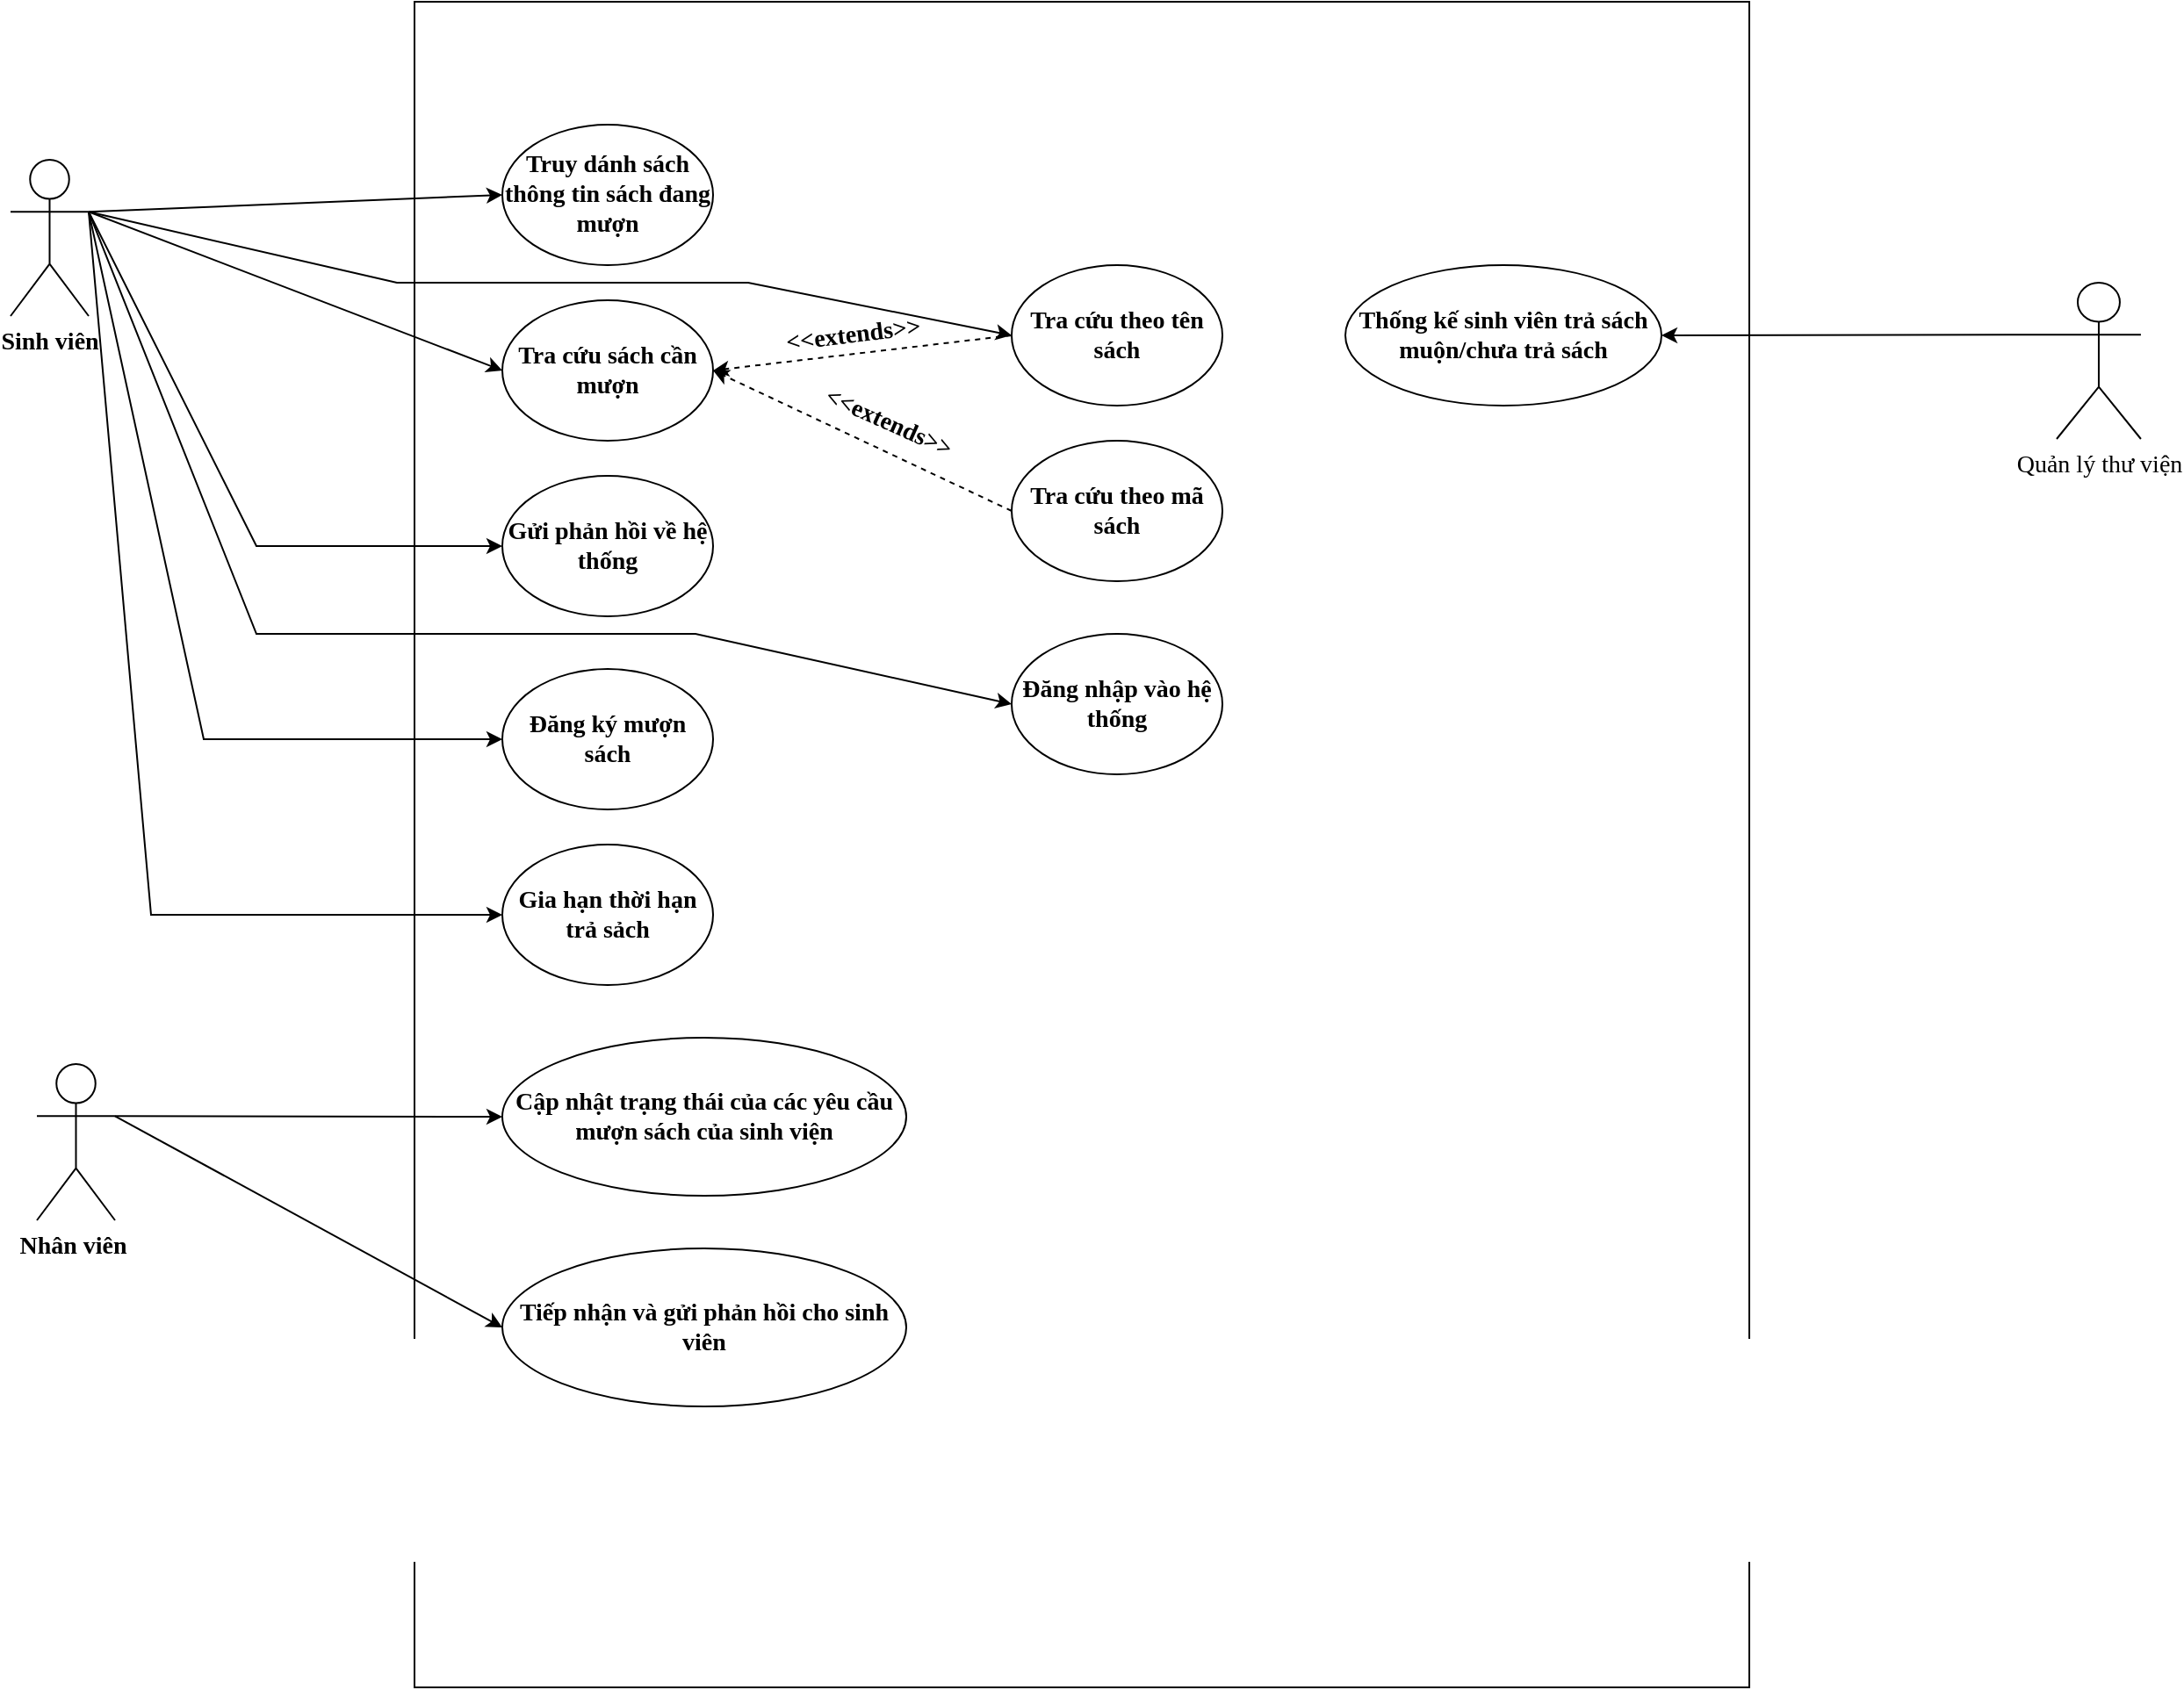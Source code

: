 <mxfile version="11.3.0" type="device" pages="1"><diagram id="LmbFH5y_ioEbUOqVQxar" name="Page-1"><mxGraphModel dx="316" dy="705" grid="1" gridSize="10" guides="1" tooltips="1" connect="1" arrows="1" fold="1" page="1" pageScale="1" pageWidth="850" pageHeight="1100" math="0" shadow="0"><root><mxCell id="0"/><mxCell id="1" parent="0"/><mxCell id="NcbpEbdIRzEfw5Dg_kdr-1" value="" style="rounded=0;whiteSpace=wrap;html=1;fontFamily=Times New Roman;fontSize=14;fontStyle=1" vertex="1" parent="1"><mxGeometry x="340" y="160" width="760" height="960" as="geometry"/></mxCell><mxCell id="NcbpEbdIRzEfw5Dg_kdr-2" value="Truy dánh sách thông tin sách đang mượn" style="ellipse;whiteSpace=wrap;html=1;fontFamily=Times New Roman;fontSize=14;fontStyle=1" vertex="1" parent="1"><mxGeometry x="390" y="230" width="120" height="80" as="geometry"/></mxCell><mxCell id="NcbpEbdIRzEfw5Dg_kdr-3" value="Tra cứu sách cần mượn" style="ellipse;whiteSpace=wrap;html=1;fontFamily=Times New Roman;fontSize=14;fontStyle=1" vertex="1" parent="1"><mxGeometry x="390" y="330" width="120" height="80" as="geometry"/></mxCell><mxCell id="NcbpEbdIRzEfw5Dg_kdr-4" value="Sinh viên" style="shape=umlActor;verticalLabelPosition=bottom;labelBackgroundColor=#ffffff;verticalAlign=top;html=1;outlineConnect=0;fontFamily=Times New Roman;fontSize=14;fontStyle=1;aspect=fixed;" vertex="1" parent="1"><mxGeometry x="110" y="250" width="44.5" height="89" as="geometry"/></mxCell><mxCell id="NcbpEbdIRzEfw5Dg_kdr-6" value="Gửi phản hồi về hệ thống" style="ellipse;whiteSpace=wrap;html=1;fontFamily=Times New Roman;fontSize=14;fontStyle=1" vertex="1" parent="1"><mxGeometry x="390" y="430" width="120" height="80" as="geometry"/></mxCell><mxCell id="NcbpEbdIRzEfw5Dg_kdr-10" value="Đăng ký mượn sách" style="ellipse;whiteSpace=wrap;html=1;fontFamily=Times New Roman;fontSize=14;fontStyle=1" vertex="1" parent="1"><mxGeometry x="390" y="540" width="120" height="80" as="geometry"/></mxCell><mxCell id="NcbpEbdIRzEfw5Dg_kdr-15" value="Gia hạn thời hạn trả sảch" style="ellipse;whiteSpace=wrap;html=1;fontFamily=Times New Roman;fontSize=14;fontStyle=1" vertex="1" parent="1"><mxGeometry x="390" y="640" width="120" height="80" as="geometry"/></mxCell><mxCell id="NcbpEbdIRzEfw5Dg_kdr-17" value="Cập nhật trạng thái của các yêu cầu mượn sách của sinh viện" style="ellipse;whiteSpace=wrap;html=1;fontSize=14;fontFamily=Times New Roman;fontStyle=1" vertex="1" parent="1"><mxGeometry x="390" y="750" width="230" height="90" as="geometry"/></mxCell><mxCell id="NcbpEbdIRzEfw5Dg_kdr-20" value="Nhân viên&amp;nbsp;" style="shape=umlActor;verticalLabelPosition=bottom;labelBackgroundColor=#ffffff;verticalAlign=top;html=1;outlineConnect=0;fontSize=14;fontFamily=Times New Roman;fontStyle=1;aspect=fixed;" vertex="1" parent="1"><mxGeometry x="125" y="765" width="44.5" height="89" as="geometry"/></mxCell><mxCell id="NcbpEbdIRzEfw5Dg_kdr-28" value="" style="endArrow=classic;html=1;fontSize=14;exitX=1;exitY=0.333;exitDx=0;exitDy=0;exitPerimeter=0;entryX=0;entryY=0.5;entryDx=0;entryDy=0;rounded=0;fontFamily=Times New Roman;fontStyle=1" edge="1" parent="1" source="NcbpEbdIRzEfw5Dg_kdr-4" target="NcbpEbdIRzEfw5Dg_kdr-29"><mxGeometry width="50" height="50" relative="1" as="geometry"><mxPoint x="580" y="390" as="sourcePoint"/><mxPoint x="620" y="350" as="targetPoint"/><Array as="points"><mxPoint x="330" y="320"/><mxPoint x="530" y="320"/></Array></mxGeometry></mxCell><mxCell id="NcbpEbdIRzEfw5Dg_kdr-29" value="Tra cứu theo tên sách" style="ellipse;whiteSpace=wrap;html=1;fontSize=14;fontFamily=Times New Roman;fontStyle=1" vertex="1" parent="1"><mxGeometry x="680" y="310" width="120" height="80" as="geometry"/></mxCell><mxCell id="NcbpEbdIRzEfw5Dg_kdr-30" value="Tra cứu theo mã sách" style="ellipse;whiteSpace=wrap;html=1;fontSize=14;fontFamily=Times New Roman;fontStyle=1" vertex="1" parent="1"><mxGeometry x="680" y="410" width="120" height="80" as="geometry"/></mxCell><mxCell id="NcbpEbdIRzEfw5Dg_kdr-31" value="" style="endArrow=classic;html=1;fontSize=14;exitX=1;exitY=0.333;exitDx=0;exitDy=0;exitPerimeter=0;entryX=0;entryY=0.5;entryDx=0;entryDy=0;fontFamily=Times New Roman;fontStyle=1" edge="1" parent="1" source="NcbpEbdIRzEfw5Dg_kdr-4" target="NcbpEbdIRzEfw5Dg_kdr-3"><mxGeometry width="50" height="50" relative="1" as="geometry"><mxPoint x="300" y="410" as="sourcePoint"/><mxPoint x="350" y="360" as="targetPoint"/></mxGeometry></mxCell><mxCell id="NcbpEbdIRzEfw5Dg_kdr-32" value="" style="endArrow=classic;html=1;fontSize=14;exitX=1;exitY=0.333;exitDx=0;exitDy=0;exitPerimeter=0;entryX=0;entryY=0.5;entryDx=0;entryDy=0;fontFamily=Times New Roman;fontStyle=1" edge="1" parent="1" source="NcbpEbdIRzEfw5Dg_kdr-4" target="NcbpEbdIRzEfw5Dg_kdr-2"><mxGeometry width="50" height="50" relative="1" as="geometry"><mxPoint x="150" y="280" as="sourcePoint"/><mxPoint x="400" y="380.0" as="targetPoint"/></mxGeometry></mxCell><mxCell id="NcbpEbdIRzEfw5Dg_kdr-33" value="" style="endArrow=classic;html=1;fontSize=14;exitX=1;exitY=0.333;exitDx=0;exitDy=0;exitPerimeter=0;entryX=0;entryY=0.5;entryDx=0;entryDy=0;fontFamily=Times New Roman;fontStyle=1;rounded=0;" edge="1" parent="1" source="NcbpEbdIRzEfw5Dg_kdr-4" target="NcbpEbdIRzEfw5Dg_kdr-6"><mxGeometry width="50" height="50" relative="1" as="geometry"><mxPoint x="150" y="280" as="sourcePoint"/><mxPoint x="400" y="380.0" as="targetPoint"/><Array as="points"><mxPoint x="250" y="470"/></Array></mxGeometry></mxCell><mxCell id="NcbpEbdIRzEfw5Dg_kdr-34" value="" style="endArrow=classic;html=1;fontSize=14;entryX=0;entryY=0.5;entryDx=0;entryDy=0;fontFamily=Times New Roman;fontStyle=1;exitX=1;exitY=0.333;exitDx=0;exitDy=0;exitPerimeter=0;rounded=0;" edge="1" parent="1" source="NcbpEbdIRzEfw5Dg_kdr-4" target="NcbpEbdIRzEfw5Dg_kdr-10"><mxGeometry width="50" height="50" relative="1" as="geometry"><mxPoint x="140" y="270" as="sourcePoint"/><mxPoint x="400" y="480.0" as="targetPoint"/><Array as="points"><mxPoint x="220" y="580"/></Array></mxGeometry></mxCell><mxCell id="NcbpEbdIRzEfw5Dg_kdr-35" value="" style="endArrow=classic;html=1;fontSize=14;entryX=0;entryY=0.5;entryDx=0;entryDy=0;fontFamily=Times New Roman;fontStyle=1;exitX=1;exitY=0.333;exitDx=0;exitDy=0;exitPerimeter=0;rounded=0;" edge="1" parent="1" source="NcbpEbdIRzEfw5Dg_kdr-4" target="NcbpEbdIRzEfw5Dg_kdr-15"><mxGeometry width="50" height="50" relative="1" as="geometry"><mxPoint x="140" y="260" as="sourcePoint"/><mxPoint x="260" y="590" as="targetPoint"/><Array as="points"><mxPoint x="190" y="680"/></Array></mxGeometry></mxCell><mxCell id="NcbpEbdIRzEfw5Dg_kdr-36" value="" style="endArrow=classic;html=1;fontSize=14;exitX=1;exitY=0.333;exitDx=0;exitDy=0;exitPerimeter=0;entryX=0;entryY=0.5;entryDx=0;entryDy=0;fontFamily=Times New Roman;fontStyle=1" edge="1" parent="1" source="NcbpEbdIRzEfw5Dg_kdr-20" target="NcbpEbdIRzEfw5Dg_kdr-17"><mxGeometry width="50" height="50" relative="1" as="geometry"><mxPoint x="280" y="850" as="sourcePoint"/><mxPoint x="330" y="800" as="targetPoint"/></mxGeometry></mxCell><mxCell id="NcbpEbdIRzEfw5Dg_kdr-37" value="" style="endArrow=classic;html=1;fontSize=14;exitX=0;exitY=0.5;exitDx=0;exitDy=0;entryX=1;entryY=0.5;entryDx=0;entryDy=0;dashed=1;fontFamily=Times New Roman;fontStyle=1" edge="1" parent="1" source="NcbpEbdIRzEfw5Dg_kdr-30" target="NcbpEbdIRzEfw5Dg_kdr-3"><mxGeometry width="50" height="50" relative="1" as="geometry"><mxPoint x="150" y="280" as="sourcePoint"/><mxPoint x="400" y="380.0" as="targetPoint"/></mxGeometry></mxCell><mxCell id="NcbpEbdIRzEfw5Dg_kdr-39" value="" style="endArrow=classic;html=1;fontSize=14;exitX=0;exitY=0.5;exitDx=0;exitDy=0;entryX=1;entryY=0.5;entryDx=0;entryDy=0;dashed=1;fontFamily=Times New Roman;fontStyle=1" edge="1" parent="1" source="NcbpEbdIRzEfw5Dg_kdr-29" target="NcbpEbdIRzEfw5Dg_kdr-3"><mxGeometry width="50" height="50" relative="1" as="geometry"><mxPoint x="610" y="460.0" as="sourcePoint"/><mxPoint x="520" y="380.0" as="targetPoint"/></mxGeometry></mxCell><mxCell id="NcbpEbdIRzEfw5Dg_kdr-40" value="&amp;lt;&amp;lt;extends&amp;gt;&amp;gt;" style="text;html=1;strokeColor=none;fillColor=none;align=center;verticalAlign=middle;whiteSpace=wrap;rounded=0;fontFamily=Times New Roman;fontSize=14;rotation=353;fontStyle=1" vertex="1" parent="1"><mxGeometry x="570" y="340" width="40" height="20" as="geometry"/></mxCell><mxCell id="NcbpEbdIRzEfw5Dg_kdr-41" value="Thống kế sinh viên trả sách muộn/chưa trả sách" style="ellipse;whiteSpace=wrap;html=1;fontSize=14;fontFamily=Times New Roman;fontStyle=1" vertex="1" parent="1"><mxGeometry x="870" y="310" width="180" height="80" as="geometry"/></mxCell><mxCell id="NcbpEbdIRzEfw5Dg_kdr-42" value="&amp;lt;&amp;lt;extends&amp;gt;&amp;gt;" style="text;html=1;strokeColor=none;fillColor=none;align=center;verticalAlign=middle;whiteSpace=wrap;rounded=0;fontFamily=Times New Roman;fontSize=14;rotation=24;fontStyle=1" vertex="1" parent="1"><mxGeometry x="590" y="390" width="40" height="20" as="geometry"/></mxCell><mxCell id="NcbpEbdIRzEfw5Dg_kdr-44" value="Quản lý thư viện" style="shape=umlActor;verticalLabelPosition=bottom;labelBackgroundColor=#ffffff;verticalAlign=top;html=1;outlineConnect=0;fontFamily=Times New Roman;fontSize=14;aspect=fixed;" vertex="1" parent="1"><mxGeometry x="1275" y="320" width="47.96" height="89" as="geometry"/></mxCell><mxCell id="NcbpEbdIRzEfw5Dg_kdr-45" value="" style="endArrow=classic;html=1;fontFamily=Times New Roman;fontSize=14;entryX=1;entryY=0.5;entryDx=0;entryDy=0;exitX=0;exitY=0.333;exitDx=0;exitDy=0;exitPerimeter=0;rounded=0;strokeColor=#000000;" edge="1" parent="1" source="NcbpEbdIRzEfw5Dg_kdr-44" target="NcbpEbdIRzEfw5Dg_kdr-41"><mxGeometry width="50" height="50" relative="1" as="geometry"><mxPoint x="1190" y="420" as="sourcePoint"/><mxPoint x="1240" y="370" as="targetPoint"/></mxGeometry></mxCell><mxCell id="NcbpEbdIRzEfw5Dg_kdr-46" value="" style="endArrow=classic;html=1;strokeColor=#000000;fontFamily=Times New Roman;fontSize=14;exitX=1;exitY=0.333;exitDx=0;exitDy=0;exitPerimeter=0;entryX=0;entryY=0.5;entryDx=0;entryDy=0;rounded=0;" edge="1" parent="1" source="NcbpEbdIRzEfw5Dg_kdr-4" target="NcbpEbdIRzEfw5Dg_kdr-47"><mxGeometry width="50" height="50" relative="1" as="geometry"><mxPoint x="155" y="280" as="sourcePoint"/><mxPoint x="560" y="460" as="targetPoint"/><Array as="points"><mxPoint x="250" y="520"/><mxPoint x="500" y="520"/></Array></mxGeometry></mxCell><mxCell id="NcbpEbdIRzEfw5Dg_kdr-47" value="Đăng nhập vào hệ thống" style="ellipse;whiteSpace=wrap;html=1;fontFamily=Times New Roman;fontSize=14;fontStyle=1" vertex="1" parent="1"><mxGeometry x="680" y="520" width="120" height="80" as="geometry"/></mxCell><mxCell id="NcbpEbdIRzEfw5Dg_kdr-52" value="Tiếp nhận và gửi phản hồi cho sinh viên" style="ellipse;whiteSpace=wrap;html=1;fontSize=14;fontFamily=Times New Roman;fontStyle=1" vertex="1" parent="1"><mxGeometry x="390" y="870" width="230" height="90" as="geometry"/></mxCell><mxCell id="NcbpEbdIRzEfw5Dg_kdr-53" value="" style="endArrow=classic;html=1;strokeColor=#000000;fontFamily=Times New Roman;fontSize=14;exitX=1;exitY=0.333;exitDx=0;exitDy=0;exitPerimeter=0;entryX=0;entryY=0.5;entryDx=0;entryDy=0;" edge="1" parent="1" source="NcbpEbdIRzEfw5Dg_kdr-20" target="NcbpEbdIRzEfw5Dg_kdr-52"><mxGeometry width="50" height="50" relative="1" as="geometry"><mxPoint x="170" y="990" as="sourcePoint"/><mxPoint x="220" y="940" as="targetPoint"/></mxGeometry></mxCell></root></mxGraphModel></diagram></mxfile>